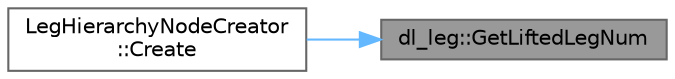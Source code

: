 digraph "dl_leg::GetLiftedLegNum"
{
 // LATEX_PDF_SIZE
  bgcolor="transparent";
  edge [fontname=Helvetica,fontsize=10,labelfontname=Helvetica,labelfontsize=10];
  node [fontname=Helvetica,fontsize=10,shape=box,height=0.2,width=0.4];
  rankdir="RL";
  Node1 [id="Node000001",label="dl_leg::GetLiftedLegNum",height=0.2,width=0.4,color="gray40", fillcolor="grey60", style="filled", fontcolor="black",tooltip="遊脚している脚の本数を返す関数．"];
  Node1 -> Node2 [id="edge1_Node000001_Node000002",dir="back",color="steelblue1",style="solid",tooltip=" "];
  Node2 [id="Node000002",label="LegHierarchyNodeCreator\l::Create",height=0.2,width=0.4,color="grey40", fillcolor="white", style="filled",URL="$class_leg_hierarchy_node_creator.html#aa675602c796e20af5aa27a600ed0c935",tooltip="現在のノードから次のノード群を生成する"];
}
